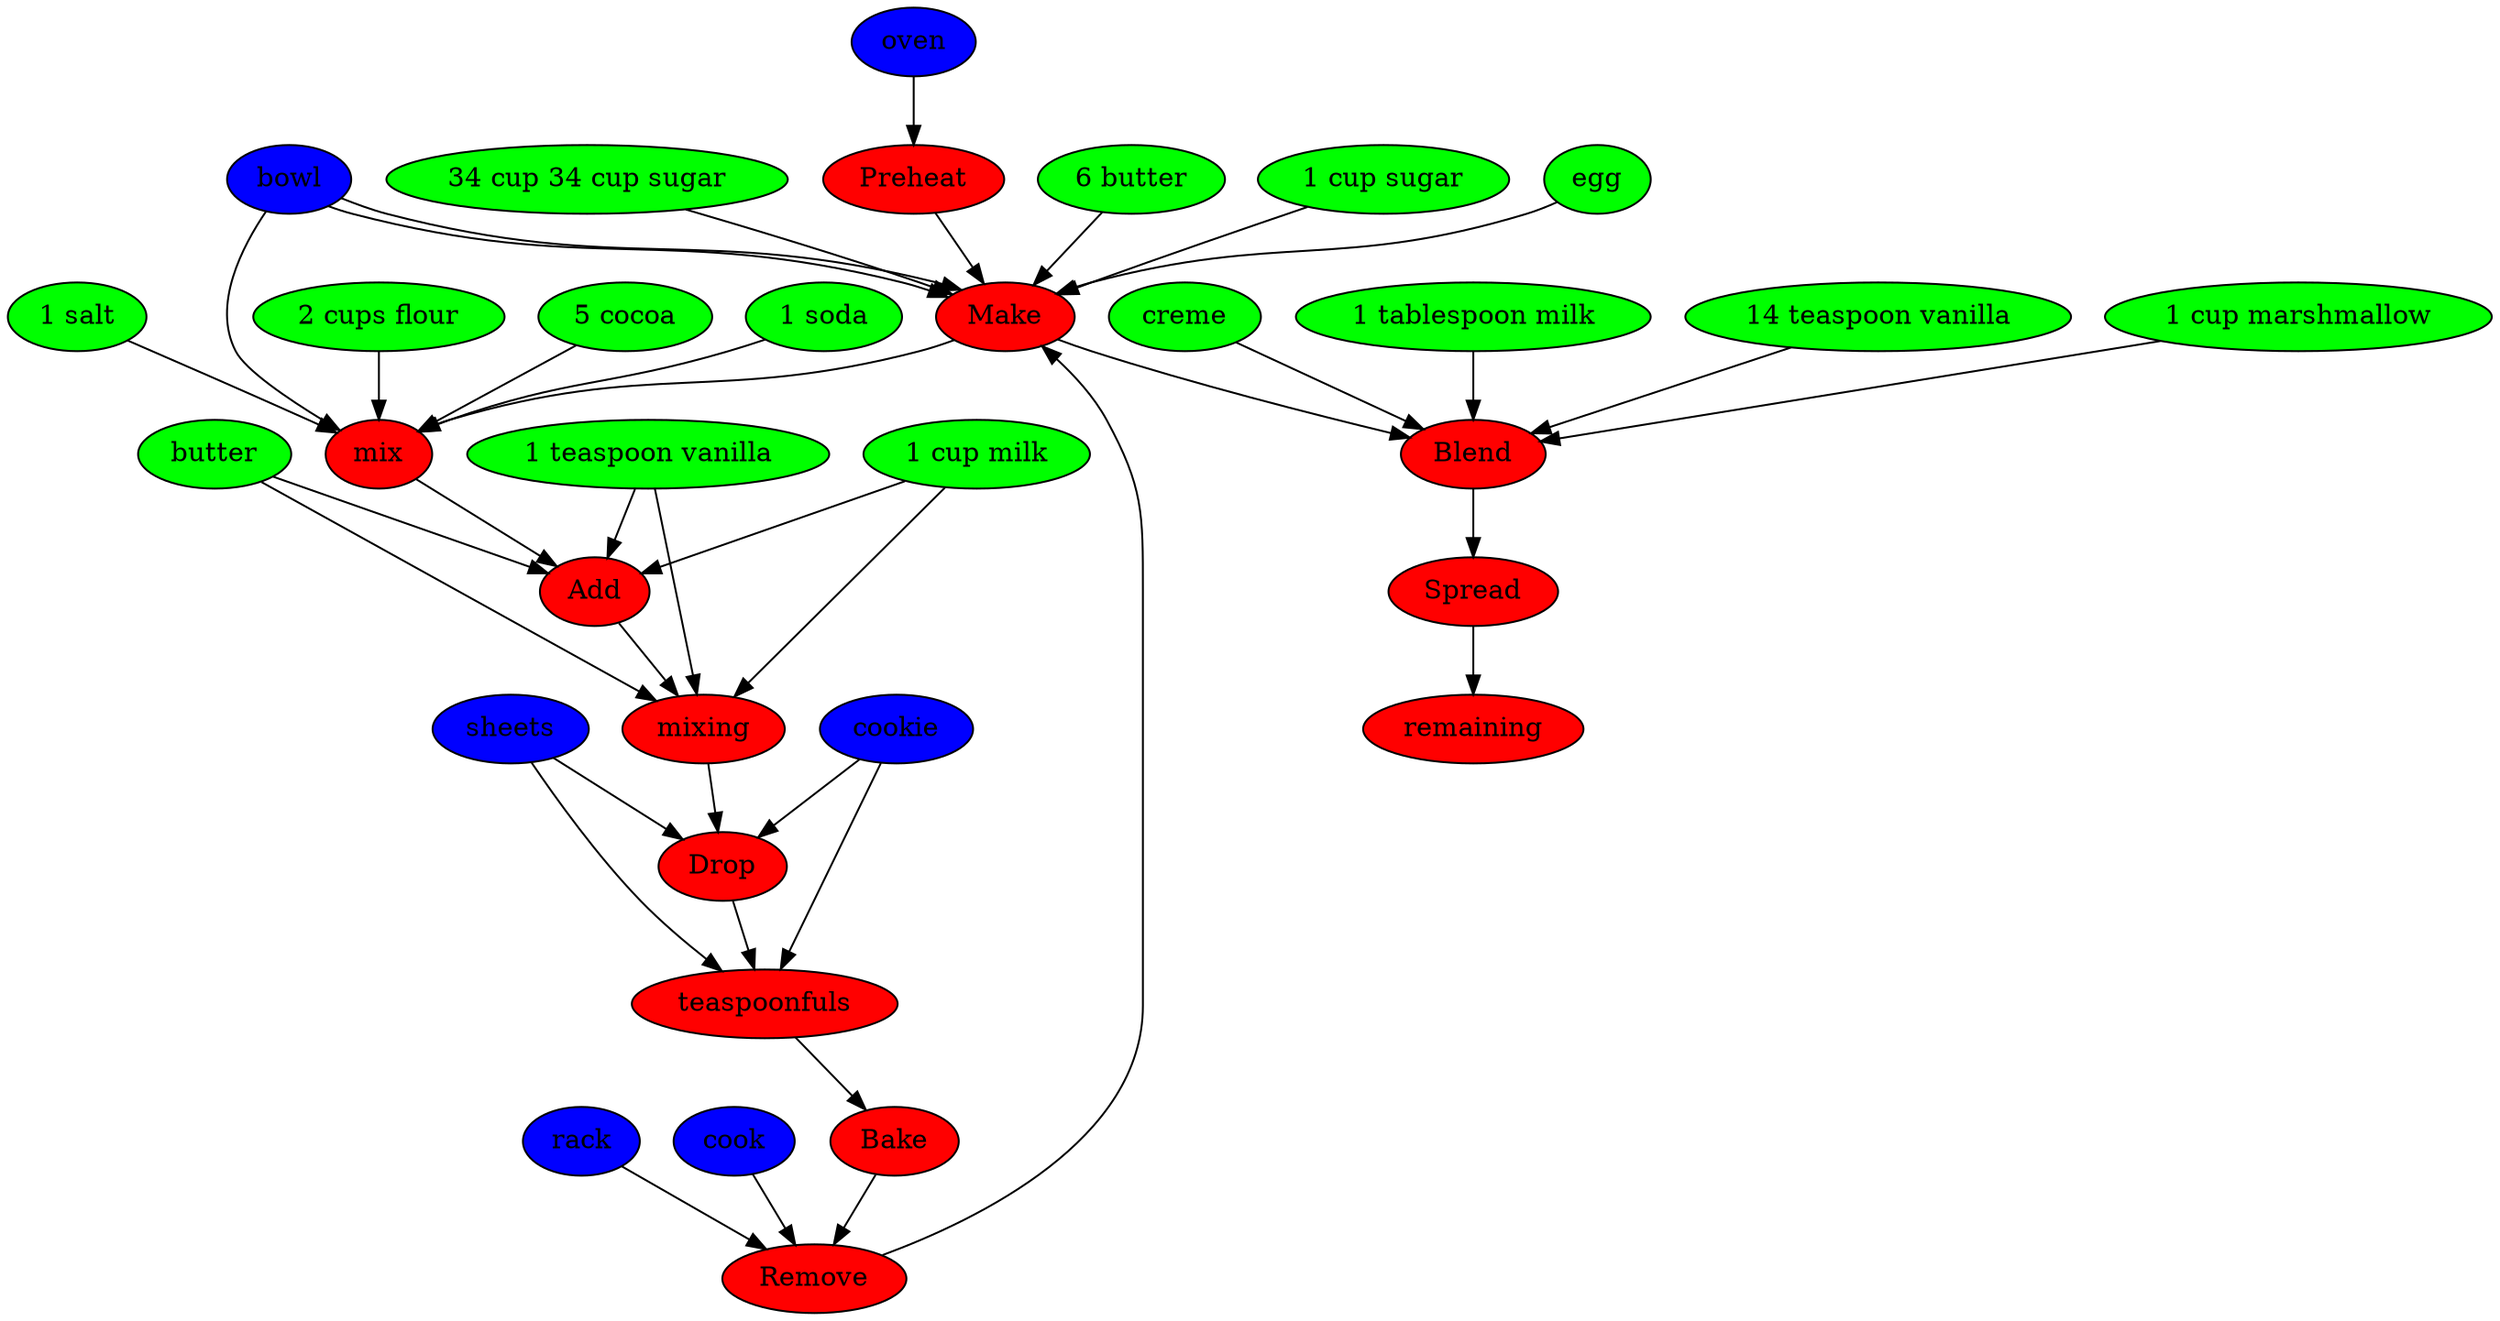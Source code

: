 digraph G {
Preheat [style=filled, fillcolor=red];
oven [style=filled, fillcolor="#0000ff"];
Make [style=filled, fillcolor=red];
"6 butter" [style=filled, fillcolor=green];
"1 cup sugar" [style=filled, fillcolor=green];
egg [style=filled, fillcolor=green];
bowl [style=filled, fillcolor="#0000ff"];
bowl [style=filled, fillcolor="#0000ff"];
mix [style=filled, fillcolor=red];
"2 cups flour" [style=filled, fillcolor=green];
"5 cocoa" [style=filled, fillcolor=green];
"1 soda" [style=filled, fillcolor=green];
"1 salt" [style=filled, fillcolor=green];
Add [style=filled, fillcolor=red];
butter [style=filled, fillcolor=green];
"1 cup milk" [style=filled, fillcolor=green];
"1 teaspoon vanilla" [style=filled, fillcolor=green];
mixing [style=filled, fillcolor=red];
Drop [style=filled, fillcolor=red];
teaspoonfuls [style=filled, fillcolor=red];
cookie [style=filled, fillcolor="#0000ff"];
sheets [style=filled, fillcolor="#0000ff"];
Bake [style=filled, fillcolor=red];
Remove [style=filled, fillcolor=red];
rack [style=filled, fillcolor="#0000ff"];
cook [style=filled, fillcolor="#0000ff"];
Make [style=filled, fillcolor=red];
"34 cup 34 cup sugar" [style=filled, fillcolor=green];
bowl [style=filled, fillcolor="#0000ff"];
Blend [style=filled, fillcolor=red];
"14 teaspoon vanilla" [style=filled, fillcolor=green];
"1 cup marshmallow" [style=filled, fillcolor=green];
creme [style=filled, fillcolor=green];
"1 tablespoon milk" [style=filled, fillcolor=green];
Spread [style=filled, fillcolor=red];
remaining [style=filled, fillcolor=red];
Preheat -> Make;
Make -> mix;
mix -> Add;
Add -> mixing;
mixing -> Drop;
Drop -> teaspoonfuls;
teaspoonfuls -> Bake;
Bake -> Remove;
Remove -> Make;
Make -> Blend;
Blend -> Spread;
Spread -> remaining;
"6 butter" -> Make;
"1 cup sugar" -> Make;
egg -> Make;
"2 cups flour" -> mix;
"5 cocoa" -> mix;
"1 soda" -> mix;
"1 salt" -> mix;
butter -> Add;
"1 cup milk" -> Add;
"1 teaspoon vanilla" -> Add;
butter -> mixing;
"1 cup milk" -> mixing;
"1 teaspoon vanilla" -> mixing;
"34 cup 34 cup sugar" -> Make;
"14 teaspoon vanilla" -> Blend;
"1 cup marshmallow" -> Blend;
creme -> Blend;
"1 tablespoon milk" -> Blend;
oven -> Preheat;
bowl -> Make;
bowl -> mix;
cookie -> Drop;
sheets -> Drop;
cookie -> teaspoonfuls;
sheets -> teaspoonfuls;
rack -> Remove;
cook -> Remove;
bowl -> Make;
}
